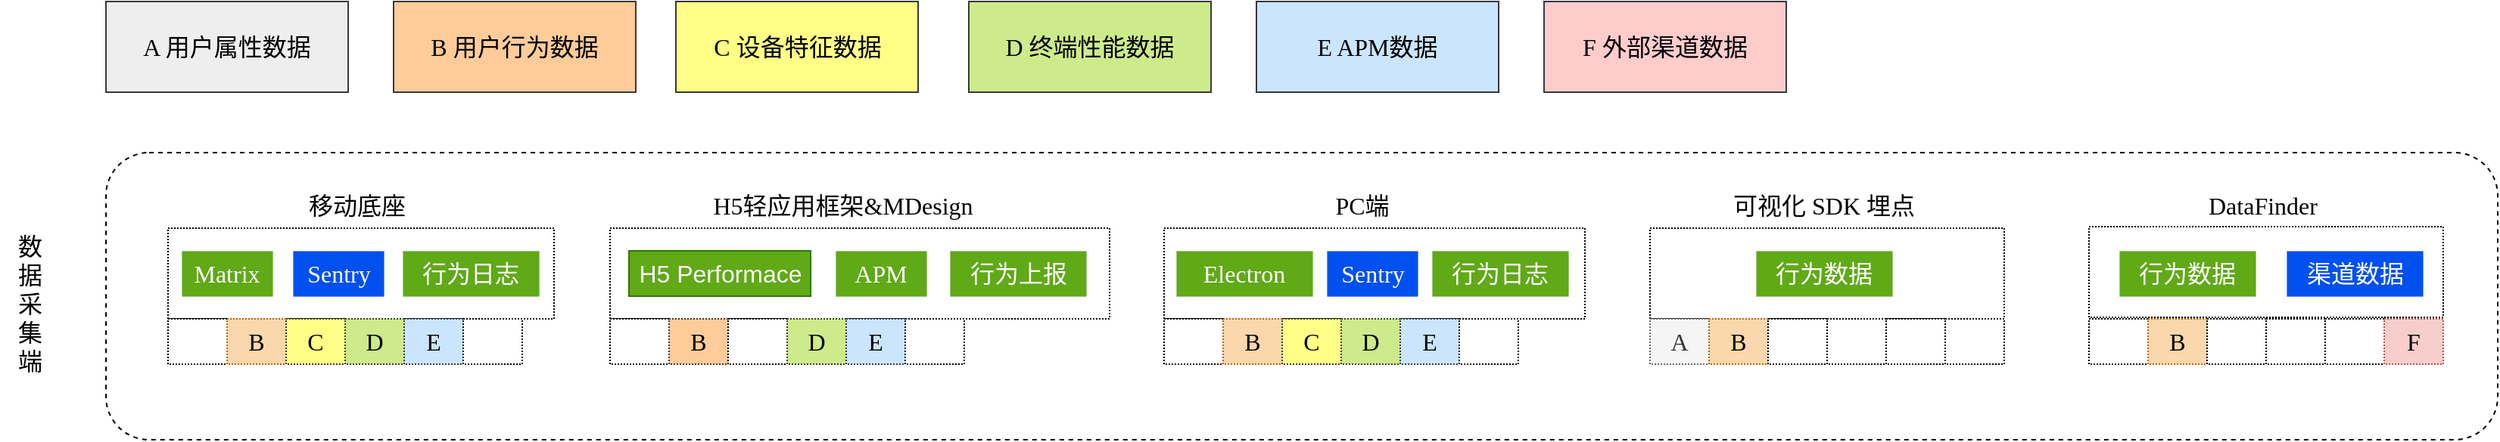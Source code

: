 <mxfile version="17.2.4" type="github">
  <diagram id="R6LKjHRkVj6gWCjwfnXa" name="Page-1">
    <mxGraphModel dx="1609" dy="468" grid="1" gridSize="10" guides="1" tooltips="1" connect="1" arrows="1" fold="1" page="1" pageScale="1" pageWidth="827" pageHeight="1169" math="0" shadow="0">
      <root>
        <mxCell id="0" />
        <mxCell id="1" parent="0" />
        <mxCell id="xEdestO7AOEsHorYzFaQ-1" value="A 用户属性数据" style="rounded=0;whiteSpace=wrap;html=1;fillColor=#eeeeee;strokeColor=#36393d;fontSize=16;fontFamily=Comic Sans MS;" parent="1" vertex="1">
          <mxGeometry x="-690" y="40" width="160" height="60" as="geometry" />
        </mxCell>
        <mxCell id="xEdestO7AOEsHorYzFaQ-2" value="B 用户行为数据" style="rounded=0;whiteSpace=wrap;html=1;fillColor=#ffcc99;strokeColor=#36393d;fontSize=16;fontFamily=Comic Sans MS;" parent="1" vertex="1">
          <mxGeometry x="-500" y="40" width="160" height="60" as="geometry" />
        </mxCell>
        <mxCell id="xEdestO7AOEsHorYzFaQ-3" value="E APM数据" style="rounded=0;whiteSpace=wrap;html=1;fillColor=#cce5ff;strokeColor=#36393d;fontSize=16;fontFamily=Comic Sans MS;" parent="1" vertex="1">
          <mxGeometry x="70" y="40" width="160" height="60" as="geometry" />
        </mxCell>
        <mxCell id="xEdestO7AOEsHorYzFaQ-4" value="F 外部渠道数据" style="rounded=0;whiteSpace=wrap;html=1;fillColor=#ffcccc;strokeColor=#36393d;fontSize=16;fontFamily=Comic Sans MS;" parent="1" vertex="1">
          <mxGeometry x="260" y="40" width="160" height="60" as="geometry" />
        </mxCell>
        <mxCell id="xEdestO7AOEsHorYzFaQ-5" value="" style="rounded=1;whiteSpace=wrap;html=1;fontSize=16;dashed=1;fontFamily=Comic Sans MS;" parent="1" vertex="1">
          <mxGeometry x="-690" y="140" width="1580" height="190" as="geometry" />
        </mxCell>
        <mxCell id="xEdestO7AOEsHorYzFaQ-6" value="数&lt;br&gt;据&lt;br&gt;采&lt;br&gt;集&lt;br&gt;端" style="rounded=0;whiteSpace=wrap;html=1;fontSize=16;strokeWidth=0;strokeColor=none;fontFamily=Comic Sans MS;" parent="1" vertex="1">
          <mxGeometry x="-760" y="175" width="40" height="130" as="geometry" />
        </mxCell>
        <mxCell id="xEdestO7AOEsHorYzFaQ-8" value="移动底座" style="rounded=0;whiteSpace=wrap;html=1;dashed=1;fontSize=16;strokeWidth=0;fontFamily=Comic Sans MS;strokeColor=none;" parent="1" vertex="1">
          <mxGeometry x="-574" y="160" width="100" height="30" as="geometry" />
        </mxCell>
        <mxCell id="xEdestO7AOEsHorYzFaQ-9" value="" style="rounded=0;whiteSpace=wrap;html=1;dashed=1;fontSize=16;strokeWidth=1;fontFamily=Comic Sans MS;dashPattern=1 1;" parent="1" vertex="1">
          <mxGeometry x="-649" y="190" width="255" height="60" as="geometry" />
        </mxCell>
        <mxCell id="xEdestO7AOEsHorYzFaQ-10" value="Matrix" style="rounded=0;whiteSpace=wrap;html=1;dashed=1;fontSize=16;strokeWidth=0;fontFamily=Comic Sans MS;fillColor=#60a917;fontColor=#ffffff;strokeColor=#2D7600;" parent="1" vertex="1">
          <mxGeometry x="-640" y="205" width="60" height="30" as="geometry" />
        </mxCell>
        <mxCell id="xEdestO7AOEsHorYzFaQ-11" value="Sentry" style="rounded=0;whiteSpace=wrap;html=1;dashed=1;fontSize=16;strokeWidth=0;fontFamily=Comic Sans MS;fillColor=#0050ef;fontColor=#ffffff;strokeColor=#001DBC;" parent="1" vertex="1">
          <mxGeometry x="-566.5" y="205" width="60" height="30" as="geometry" />
        </mxCell>
        <mxCell id="xEdestO7AOEsHorYzFaQ-14" value="行为日志" style="rounded=0;whiteSpace=wrap;html=1;dashed=1;fontSize=16;strokeWidth=0;fontFamily=Comic Sans MS;fillColor=#60a917;fontColor=#ffffff;strokeColor=#2D7600;" parent="1" vertex="1">
          <mxGeometry x="-494" y="205" width="90" height="30" as="geometry" />
        </mxCell>
        <mxCell id="xEdestO7AOEsHorYzFaQ-15" value="H5轻应用框架&amp;amp;MDesign" style="rounded=0;whiteSpace=wrap;html=1;dashed=1;fontSize=16;strokeWidth=0;fontFamily=Comic Sans MS;strokeColor=none;" parent="1" vertex="1">
          <mxGeometry x="-298" y="160" width="190" height="30" as="geometry" />
        </mxCell>
        <mxCell id="xEdestO7AOEsHorYzFaQ-16" value="" style="rounded=0;whiteSpace=wrap;html=1;dashed=1;fontSize=16;strokeWidth=1;fontFamily=Comic Sans MS;dashPattern=1 1;" parent="1" vertex="1">
          <mxGeometry x="-357" y="190" width="330" height="60" as="geometry" />
        </mxCell>
        <mxCell id="xEdestO7AOEsHorYzFaQ-18" value="APM" style="rounded=0;whiteSpace=wrap;html=1;dashed=1;fontSize=16;strokeWidth=0;fontFamily=Comic Sans MS;fillColor=#60a917;fontColor=#ffffff;strokeColor=#2D7600;" parent="1" vertex="1">
          <mxGeometry x="-208" y="205" width="60" height="30" as="geometry" />
        </mxCell>
        <mxCell id="xEdestO7AOEsHorYzFaQ-19" value="行为上报" style="rounded=0;whiteSpace=wrap;html=1;dashed=1;fontSize=16;strokeWidth=0;fontFamily=Comic Sans MS;fillColor=#60a917;fontColor=#ffffff;strokeColor=#2D7600;" parent="1" vertex="1">
          <mxGeometry x="-132.5" y="205" width="90" height="30" as="geometry" />
        </mxCell>
        <mxCell id="xEdestO7AOEsHorYzFaQ-20" value="可视化 SDK 埋点" style="rounded=0;whiteSpace=wrap;html=1;dashed=1;fontSize=16;strokeWidth=0;fontFamily=Comic Sans MS;strokeColor=none;" parent="1" vertex="1">
          <mxGeometry x="350" y="160" width="190" height="30" as="geometry" />
        </mxCell>
        <mxCell id="xEdestO7AOEsHorYzFaQ-21" value="" style="rounded=0;whiteSpace=wrap;html=1;dashed=1;fontSize=16;strokeWidth=1;fontFamily=Comic Sans MS;dashPattern=1 1;" parent="1" vertex="1">
          <mxGeometry x="330" y="190" width="234" height="60" as="geometry" />
        </mxCell>
        <mxCell id="xEdestO7AOEsHorYzFaQ-24" value="行为数据" style="rounded=0;whiteSpace=wrap;html=1;dashed=1;fontSize=16;strokeWidth=0;fontFamily=Comic Sans MS;fillColor=#60a917;fontColor=#ffffff;strokeColor=#2D7600;" parent="1" vertex="1">
          <mxGeometry x="400" y="205" width="90" height="30" as="geometry" />
        </mxCell>
        <mxCell id="xEdestO7AOEsHorYzFaQ-25" value="DataFinder" style="rounded=0;whiteSpace=wrap;html=1;dashed=1;fontSize=16;strokeWidth=0;fontFamily=Comic Sans MS;strokeColor=none;" parent="1" vertex="1">
          <mxGeometry x="640" y="160" width="190" height="30" as="geometry" />
        </mxCell>
        <mxCell id="xEdestO7AOEsHorYzFaQ-26" value="" style="rounded=0;whiteSpace=wrap;html=1;dashed=1;fontSize=16;strokeWidth=1;fontFamily=Comic Sans MS;dashPattern=1 1;" parent="1" vertex="1">
          <mxGeometry x="620" y="189" width="234" height="60" as="geometry" />
        </mxCell>
        <mxCell id="xEdestO7AOEsHorYzFaQ-29" value="渠道数据" style="rounded=0;whiteSpace=wrap;html=1;dashed=1;fontSize=16;strokeWidth=0;fontFamily=Comic Sans MS;fillColor=#0050ef;fontColor=#ffffff;strokeColor=#001DBC;" parent="1" vertex="1">
          <mxGeometry x="750.5" y="205" width="90" height="30" as="geometry" />
        </mxCell>
        <mxCell id="xEdestO7AOEsHorYzFaQ-30" value="" style="rounded=0;whiteSpace=wrap;html=1;dashed=1;dashPattern=1 1;fontFamily=Comic Sans MS;fontSize=16;strokeWidth=1;" parent="1" vertex="1">
          <mxGeometry x="-649" y="250" width="39" height="30" as="geometry" />
        </mxCell>
        <mxCell id="xEdestO7AOEsHorYzFaQ-34" value="B" style="rounded=0;whiteSpace=wrap;html=1;dashed=1;dashPattern=1 1;fontFamily=Comic Sans MS;fontSize=16;strokeWidth=1;fillColor=#fad7ac;strokeColor=#b46504;" parent="1" vertex="1">
          <mxGeometry x="-610" y="250" width="39" height="30" as="geometry" />
        </mxCell>
        <mxCell id="xEdestO7AOEsHorYzFaQ-35" value="C" style="rounded=0;whiteSpace=wrap;html=1;dashed=1;dashPattern=1 1;fontFamily=Comic Sans MS;fontSize=16;strokeWidth=1;fillColor=#ffff88;strokeColor=#36393d;" parent="1" vertex="1">
          <mxGeometry x="-571" y="250" width="39" height="30" as="geometry" />
        </mxCell>
        <mxCell id="xEdestO7AOEsHorYzFaQ-36" value="E" style="rounded=0;whiteSpace=wrap;html=1;dashed=1;dashPattern=1 1;fontFamily=Comic Sans MS;fontSize=16;strokeWidth=1;fillColor=#cce5ff;strokeColor=#36393d;" parent="1" vertex="1">
          <mxGeometry x="-493" y="250" width="39" height="30" as="geometry" />
        </mxCell>
        <mxCell id="xEdestO7AOEsHorYzFaQ-41" value="" style="rounded=0;whiteSpace=wrap;html=1;dashed=1;dashPattern=1 1;fontFamily=Comic Sans MS;fontSize=16;strokeWidth=1;" parent="1" vertex="1">
          <mxGeometry x="-454" y="250" width="39" height="30" as="geometry" />
        </mxCell>
        <mxCell id="xEdestO7AOEsHorYzFaQ-42" value="D 终端性能数据" style="rounded=0;whiteSpace=wrap;html=1;fillColor=#cdeb8b;fontSize=16;fontFamily=Comic Sans MS;strokeColor=#36393d;" parent="1" vertex="1">
          <mxGeometry x="-120" y="40" width="160" height="60" as="geometry" />
        </mxCell>
        <mxCell id="xEdestO7AOEsHorYzFaQ-43" value="" style="rounded=0;whiteSpace=wrap;html=1;dashed=1;dashPattern=1 1;fontFamily=Comic Sans MS;fontSize=16;strokeWidth=1;" parent="1" vertex="1">
          <mxGeometry x="-357" y="250" width="39" height="30" as="geometry" />
        </mxCell>
        <mxCell id="xEdestO7AOEsHorYzFaQ-44" value="B" style="rounded=0;whiteSpace=wrap;html=1;dashed=1;dashPattern=1 1;fontFamily=Comic Sans MS;fontSize=16;strokeWidth=1;fillColor=#ffcc99;strokeColor=#36393d;" parent="1" vertex="1">
          <mxGeometry x="-318" y="250" width="39" height="30" as="geometry" />
        </mxCell>
        <mxCell id="xEdestO7AOEsHorYzFaQ-45" value="" style="rounded=0;whiteSpace=wrap;html=1;dashed=1;dashPattern=1 1;fontFamily=Comic Sans MS;fontSize=16;strokeWidth=1;" parent="1" vertex="1">
          <mxGeometry x="-279" y="250" width="39" height="30" as="geometry" />
        </mxCell>
        <mxCell id="xEdestO7AOEsHorYzFaQ-46" value="D" style="rounded=0;whiteSpace=wrap;html=1;dashed=1;dashPattern=1 1;fontFamily=Comic Sans MS;fontSize=16;strokeWidth=1;fillColor=#cdeb8b;strokeColor=#36393d;" parent="1" vertex="1">
          <mxGeometry x="-240" y="250" width="39" height="30" as="geometry" />
        </mxCell>
        <mxCell id="xEdestO7AOEsHorYzFaQ-47" value="E" style="rounded=0;whiteSpace=wrap;html=1;dashed=1;dashPattern=1 1;fontFamily=Comic Sans MS;fontSize=16;strokeWidth=1;fillColor=#cce5ff;strokeColor=#36393d;" parent="1" vertex="1">
          <mxGeometry x="-201" y="250" width="39" height="30" as="geometry" />
        </mxCell>
        <mxCell id="xEdestO7AOEsHorYzFaQ-48" value="A" style="rounded=0;whiteSpace=wrap;html=1;dashed=1;dashPattern=1 1;fontFamily=Comic Sans MS;fontSize=16;strokeWidth=1;fillColor=#f5f5f5;fontColor=#333333;strokeColor=#666666;" parent="1" vertex="1">
          <mxGeometry x="330" y="250" width="39" height="30" as="geometry" />
        </mxCell>
        <mxCell id="xEdestO7AOEsHorYzFaQ-49" value="B" style="rounded=0;whiteSpace=wrap;html=1;dashed=1;dashPattern=1 1;fontFamily=Comic Sans MS;fontSize=16;strokeWidth=1;fillColor=#fad7ac;strokeColor=#b46504;" parent="1" vertex="1">
          <mxGeometry x="369" y="250" width="39" height="30" as="geometry" />
        </mxCell>
        <mxCell id="xEdestO7AOEsHorYzFaQ-50" value="" style="rounded=0;whiteSpace=wrap;html=1;dashed=1;dashPattern=1 1;fontFamily=Comic Sans MS;fontSize=16;strokeWidth=1;" parent="1" vertex="1">
          <mxGeometry x="408" y="250" width="39" height="30" as="geometry" />
        </mxCell>
        <mxCell id="xEdestO7AOEsHorYzFaQ-51" value="" style="rounded=0;whiteSpace=wrap;html=1;dashed=1;dashPattern=1 1;fontFamily=Comic Sans MS;fontSize=16;strokeWidth=1;" parent="1" vertex="1">
          <mxGeometry x="447" y="250" width="39" height="30" as="geometry" />
        </mxCell>
        <mxCell id="xEdestO7AOEsHorYzFaQ-52" value="" style="rounded=0;whiteSpace=wrap;html=1;dashed=1;dashPattern=1 1;fontFamily=Comic Sans MS;fontSize=16;strokeWidth=1;" parent="1" vertex="1">
          <mxGeometry x="486" y="250" width="39" height="30" as="geometry" />
        </mxCell>
        <mxCell id="xEdestO7AOEsHorYzFaQ-53" value="" style="rounded=0;whiteSpace=wrap;html=1;dashed=1;dashPattern=1 1;fontFamily=Comic Sans MS;fontSize=16;strokeWidth=1;" parent="1" vertex="1">
          <mxGeometry x="620" y="250" width="39" height="30" as="geometry" />
        </mxCell>
        <mxCell id="xEdestO7AOEsHorYzFaQ-54" value="B" style="rounded=0;whiteSpace=wrap;html=1;dashed=1;dashPattern=1 1;fontFamily=Comic Sans MS;fontSize=16;strokeWidth=1;fillColor=#fad7ac;strokeColor=#b46504;" parent="1" vertex="1">
          <mxGeometry x="659" y="250" width="39" height="30" as="geometry" />
        </mxCell>
        <mxCell id="xEdestO7AOEsHorYzFaQ-55" value="" style="rounded=0;whiteSpace=wrap;html=1;dashed=1;dashPattern=1 1;fontFamily=Comic Sans MS;fontSize=16;strokeWidth=1;" parent="1" vertex="1">
          <mxGeometry x="698" y="250" width="39" height="30" as="geometry" />
        </mxCell>
        <mxCell id="xEdestO7AOEsHorYzFaQ-57" value="" style="rounded=0;whiteSpace=wrap;html=1;dashed=1;dashPattern=1 1;fontFamily=Comic Sans MS;fontSize=16;strokeWidth=1;" parent="1" vertex="1">
          <mxGeometry x="737" y="250" width="39" height="30" as="geometry" />
        </mxCell>
        <mxCell id="QShWWnX4GkXOOMJUXcGB-1" value="C 设备特征数据" style="rounded=0;whiteSpace=wrap;html=1;fillColor=#ffff88;fontSize=16;fontFamily=Comic Sans MS;strokeColor=#36393d;" parent="1" vertex="1">
          <mxGeometry x="-313.5" y="40" width="160" height="60" as="geometry" />
        </mxCell>
        <mxCell id="avs_9zYvvi-18t2LZXdR-1" value="H5 Performace" style="rounded=0;whiteSpace=wrap;html=1;fillColor=#60a917;fontColor=#ffffff;strokeColor=#2D7600;fontSize=16;" vertex="1" parent="1">
          <mxGeometry x="-344.5" y="205" width="120" height="30" as="geometry" />
        </mxCell>
        <mxCell id="avs_9zYvvi-18t2LZXdR-2" value="PC端" style="rounded=0;whiteSpace=wrap;html=1;dashed=1;fontSize=16;strokeWidth=0;fontFamily=Comic Sans MS;strokeColor=none;" vertex="1" parent="1">
          <mxGeometry x="90" y="160" width="100" height="30" as="geometry" />
        </mxCell>
        <mxCell id="avs_9zYvvi-18t2LZXdR-3" value="" style="rounded=0;whiteSpace=wrap;html=1;dashed=1;fontSize=16;strokeWidth=1;fontFamily=Comic Sans MS;dashPattern=1 1;" vertex="1" parent="1">
          <mxGeometry x="9" y="190" width="278" height="60" as="geometry" />
        </mxCell>
        <mxCell id="avs_9zYvvi-18t2LZXdR-5" value="Sentry" style="rounded=0;whiteSpace=wrap;html=1;dashed=1;fontSize=16;strokeWidth=0;fontFamily=Comic Sans MS;fillColor=#0050ef;fontColor=#ffffff;strokeColor=#001DBC;" vertex="1" parent="1">
          <mxGeometry x="116.5" y="205" width="60" height="30" as="geometry" />
        </mxCell>
        <mxCell id="avs_9zYvvi-18t2LZXdR-6" value="行为日志" style="rounded=0;whiteSpace=wrap;html=1;dashed=1;fontSize=16;strokeWidth=0;fontFamily=Comic Sans MS;fillColor=#60a917;fontColor=#ffffff;strokeColor=#2D7600;" vertex="1" parent="1">
          <mxGeometry x="186" y="205" width="90" height="30" as="geometry" />
        </mxCell>
        <mxCell id="avs_9zYvvi-18t2LZXdR-7" value="" style="rounded=0;whiteSpace=wrap;html=1;dashed=1;dashPattern=1 1;fontFamily=Comic Sans MS;fontSize=16;strokeWidth=1;" vertex="1" parent="1">
          <mxGeometry x="9" y="250" width="39" height="30" as="geometry" />
        </mxCell>
        <mxCell id="avs_9zYvvi-18t2LZXdR-8" value="B" style="rounded=0;whiteSpace=wrap;html=1;dashed=1;dashPattern=1 1;fontFamily=Comic Sans MS;fontSize=16;strokeWidth=1;fillColor=#fad7ac;strokeColor=#b46504;" vertex="1" parent="1">
          <mxGeometry x="48" y="250" width="39" height="30" as="geometry" />
        </mxCell>
        <mxCell id="avs_9zYvvi-18t2LZXdR-9" value="C" style="rounded=0;whiteSpace=wrap;html=1;dashed=1;dashPattern=1 1;fontFamily=Comic Sans MS;fontSize=16;strokeWidth=1;fillColor=#ffff88;strokeColor=#36393d;" vertex="1" parent="1">
          <mxGeometry x="87" y="250" width="39" height="30" as="geometry" />
        </mxCell>
        <mxCell id="avs_9zYvvi-18t2LZXdR-10" value="D" style="rounded=0;whiteSpace=wrap;html=1;dashed=1;dashPattern=1 1;fontFamily=Comic Sans MS;fontSize=16;strokeWidth=1;fillColor=#cdeb8b;strokeColor=#36393d;" vertex="1" parent="1">
          <mxGeometry x="126" y="250" width="39" height="30" as="geometry" />
        </mxCell>
        <mxCell id="avs_9zYvvi-18t2LZXdR-11" value="E" style="rounded=0;whiteSpace=wrap;html=1;dashed=1;dashPattern=1 1;fontFamily=Comic Sans MS;fontSize=16;strokeWidth=1;fillColor=#cce5ff;strokeColor=#36393d;" vertex="1" parent="1">
          <mxGeometry x="165" y="250" width="39" height="30" as="geometry" />
        </mxCell>
        <mxCell id="avs_9zYvvi-18t2LZXdR-12" value="Electron" style="rounded=0;whiteSpace=wrap;html=1;dashed=1;fontSize=16;strokeWidth=0;fontFamily=Comic Sans MS;fillColor=#60a917;fontColor=#ffffff;strokeColor=#2D7600;" vertex="1" parent="1">
          <mxGeometry x="17" y="205" width="90" height="30" as="geometry" />
        </mxCell>
        <mxCell id="avs_9zYvvi-18t2LZXdR-13" value="D" style="rounded=0;whiteSpace=wrap;html=1;dashed=1;dashPattern=1 1;fontFamily=Comic Sans MS;fontSize=16;strokeWidth=1;fillColor=#cdeb8b;strokeColor=#36393d;" vertex="1" parent="1">
          <mxGeometry x="-532" y="250" width="39" height="30" as="geometry" />
        </mxCell>
        <mxCell id="avs_9zYvvi-18t2LZXdR-14" value="" style="rounded=0;whiteSpace=wrap;html=1;dashed=1;dashPattern=1 1;fontFamily=Comic Sans MS;fontSize=16;strokeWidth=1;" vertex="1" parent="1">
          <mxGeometry x="-162" y="250" width="39" height="30" as="geometry" />
        </mxCell>
        <mxCell id="avs_9zYvvi-18t2LZXdR-15" value="" style="rounded=0;whiteSpace=wrap;html=1;dashed=1;dashPattern=1 1;fontFamily=Comic Sans MS;fontSize=16;strokeWidth=1;" vertex="1" parent="1">
          <mxGeometry x="204" y="250" width="39" height="30" as="geometry" />
        </mxCell>
        <mxCell id="avs_9zYvvi-18t2LZXdR-16" value="" style="rounded=0;whiteSpace=wrap;html=1;dashed=1;dashPattern=1 1;fontFamily=Comic Sans MS;fontSize=16;strokeWidth=1;" vertex="1" parent="1">
          <mxGeometry x="525" y="250" width="39" height="30" as="geometry" />
        </mxCell>
        <mxCell id="avs_9zYvvi-18t2LZXdR-17" value="" style="rounded=0;whiteSpace=wrap;html=1;dashed=1;dashPattern=1 1;fontFamily=Comic Sans MS;fontSize=16;strokeWidth=1;" vertex="1" parent="1">
          <mxGeometry x="776" y="250" width="39" height="30" as="geometry" />
        </mxCell>
        <mxCell id="avs_9zYvvi-18t2LZXdR-18" value="F" style="rounded=0;whiteSpace=wrap;html=1;dashed=1;dashPattern=1 1;fontFamily=Comic Sans MS;fontSize=16;strokeWidth=1;fillColor=#f8cecc;strokeColor=#b85450;" vertex="1" parent="1">
          <mxGeometry x="815" y="250" width="39" height="30" as="geometry" />
        </mxCell>
        <mxCell id="avs_9zYvvi-18t2LZXdR-19" value="行为数据" style="rounded=0;whiteSpace=wrap;html=1;dashed=1;fontSize=16;strokeWidth=0;fontFamily=Comic Sans MS;fillColor=#60a917;fontColor=#ffffff;strokeColor=#2D7600;" vertex="1" parent="1">
          <mxGeometry x="640" y="205" width="90" height="30" as="geometry" />
        </mxCell>
      </root>
    </mxGraphModel>
  </diagram>
</mxfile>
